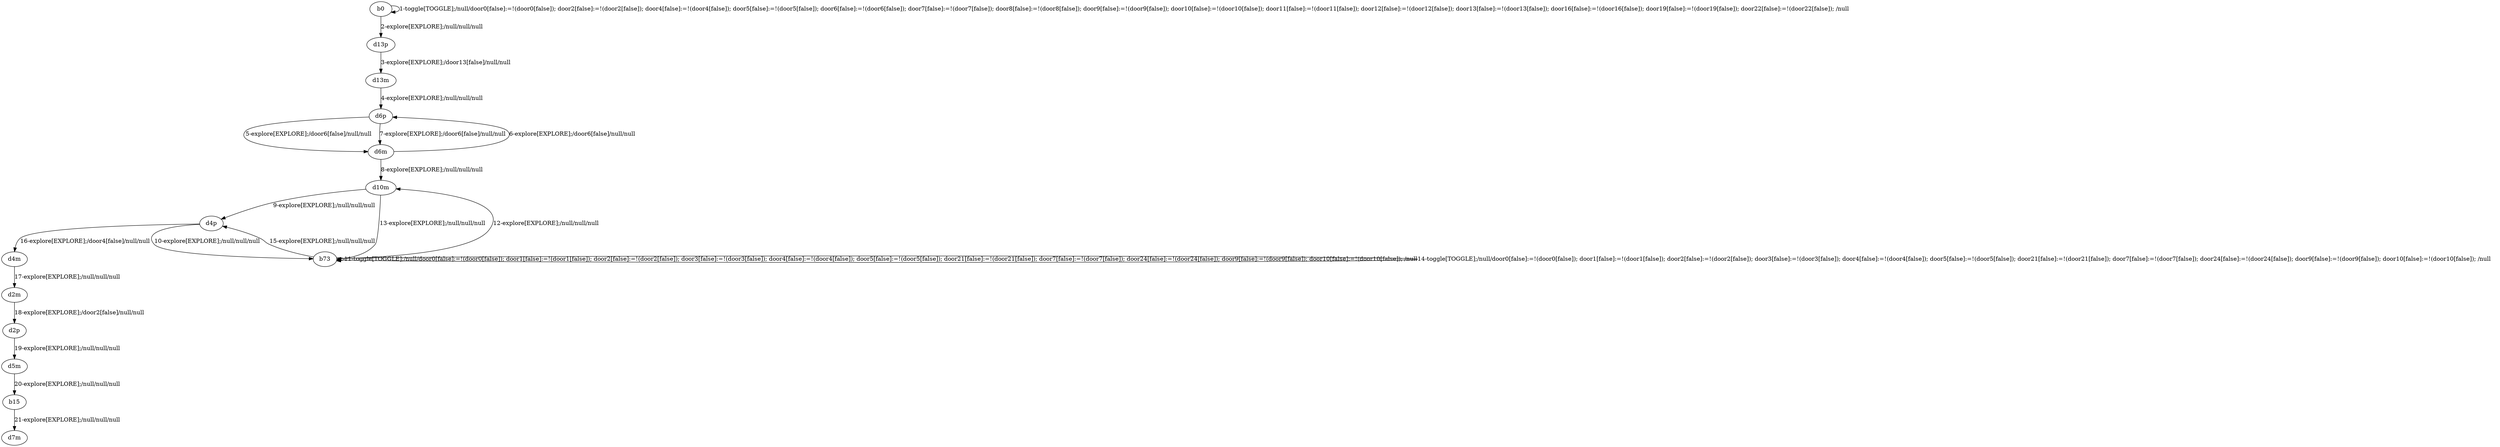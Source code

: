 # Total number of goals covered by this test: 1
# d5m --> b15

digraph g {
"b0" -> "b0" [label = "1-toggle[TOGGLE];/null/door0[false]:=!(door0[false]); door2[false]:=!(door2[false]); door4[false]:=!(door4[false]); door5[false]:=!(door5[false]); door6[false]:=!(door6[false]); door7[false]:=!(door7[false]); door8[false]:=!(door8[false]); door9[false]:=!(door9[false]); door10[false]:=!(door10[false]); door11[false]:=!(door11[false]); door12[false]:=!(door12[false]); door13[false]:=!(door13[false]); door16[false]:=!(door16[false]); door19[false]:=!(door19[false]); door22[false]:=!(door22[false]); /null"];
"b0" -> "d13p" [label = "2-explore[EXPLORE];/null/null/null"];
"d13p" -> "d13m" [label = "3-explore[EXPLORE];/door13[false]/null/null"];
"d13m" -> "d6p" [label = "4-explore[EXPLORE];/null/null/null"];
"d6p" -> "d6m" [label = "5-explore[EXPLORE];/door6[false]/null/null"];
"d6m" -> "d6p" [label = "6-explore[EXPLORE];/door6[false]/null/null"];
"d6p" -> "d6m" [label = "7-explore[EXPLORE];/door6[false]/null/null"];
"d6m" -> "d10m" [label = "8-explore[EXPLORE];/null/null/null"];
"d10m" -> "d4p" [label = "9-explore[EXPLORE];/null/null/null"];
"d4p" -> "b73" [label = "10-explore[EXPLORE];/null/null/null"];
"b73" -> "b73" [label = "11-toggle[TOGGLE];/null/door0[false]:=!(door0[false]); door1[false]:=!(door1[false]); door2[false]:=!(door2[false]); door3[false]:=!(door3[false]); door4[false]:=!(door4[false]); door5[false]:=!(door5[false]); door21[false]:=!(door21[false]); door7[false]:=!(door7[false]); door24[false]:=!(door24[false]); door9[false]:=!(door9[false]); door10[false]:=!(door10[false]); /null"];
"b73" -> "d10m" [label = "12-explore[EXPLORE];/null/null/null"];
"d10m" -> "b73" [label = "13-explore[EXPLORE];/null/null/null"];
"b73" -> "b73" [label = "14-toggle[TOGGLE];/null/door0[false]:=!(door0[false]); door1[false]:=!(door1[false]); door2[false]:=!(door2[false]); door3[false]:=!(door3[false]); door4[false]:=!(door4[false]); door5[false]:=!(door5[false]); door21[false]:=!(door21[false]); door7[false]:=!(door7[false]); door24[false]:=!(door24[false]); door9[false]:=!(door9[false]); door10[false]:=!(door10[false]); /null"];
"b73" -> "d4p" [label = "15-explore[EXPLORE];/null/null/null"];
"d4p" -> "d4m" [label = "16-explore[EXPLORE];/door4[false]/null/null"];
"d4m" -> "d2m" [label = "17-explore[EXPLORE];/null/null/null"];
"d2m" -> "d2p" [label = "18-explore[EXPLORE];/door2[false]/null/null"];
"d2p" -> "d5m" [label = "19-explore[EXPLORE];/null/null/null"];
"d5m" -> "b15" [label = "20-explore[EXPLORE];/null/null/null"];
"b15" -> "d7m" [label = "21-explore[EXPLORE];/null/null/null"];
}